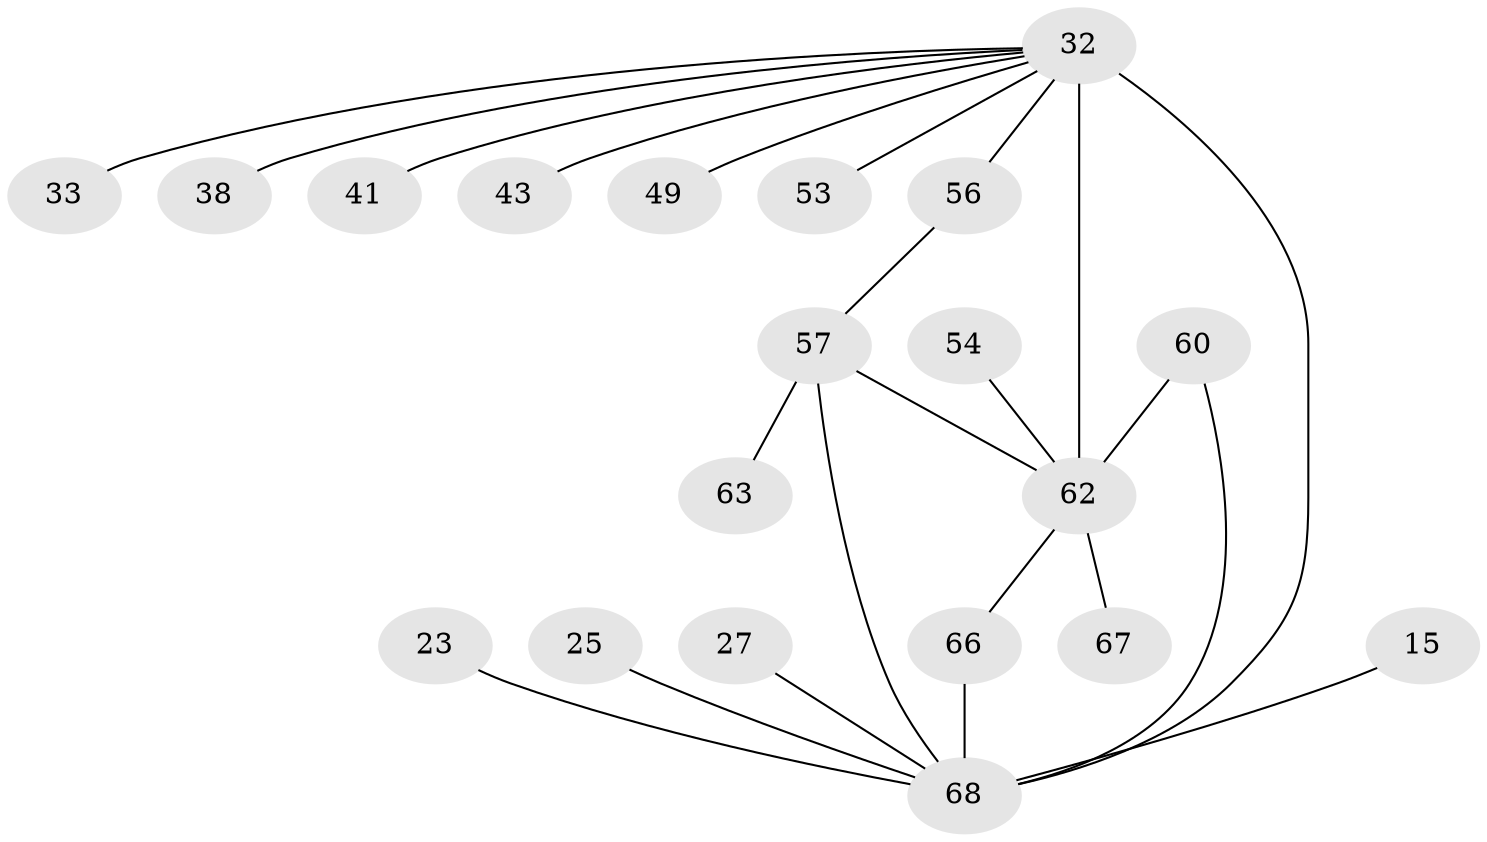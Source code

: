 // original degree distribution, {7: 0.029411764705882353, 6: 0.07352941176470588, 5: 0.029411764705882353, 9: 0.014705882352941176, 3: 0.08823529411764706, 8: 0.04411764705882353, 2: 0.19117647058823528, 4: 0.014705882352941176, 1: 0.5147058823529411}
// Generated by graph-tools (version 1.1) at 2025/57/03/04/25 21:57:44]
// undirected, 20 vertices, 23 edges
graph export_dot {
graph [start="1"]
  node [color=gray90,style=filled];
  15;
  23;
  25;
  27;
  32 [super="+5+12"];
  33;
  38;
  41;
  43;
  49;
  53 [super="+28+36"];
  54 [super="+51"];
  56 [super="+16+20+31"];
  57 [super="+8+50"];
  60 [super="+24+30"];
  62 [super="+29+26+40+6+21+35+37"];
  63 [super="+42"];
  66 [super="+65+3+22+44"];
  67 [super="+55"];
  68 [super="+14+45+46+48+52+58+61+64"];
  15 -- 68 [weight=2];
  23 -- 68;
  25 -- 68;
  27 -- 68;
  32 -- 68 [weight=4];
  32 -- 38;
  32 -- 43;
  32 -- 49;
  32 -- 62 [weight=6];
  32 -- 33;
  32 -- 41;
  32 -- 53;
  32 -- 56;
  54 -- 62;
  56 -- 57 [weight=2];
  57 -- 63;
  57 -- 68 [weight=3];
  57 -- 62;
  60 -- 62;
  60 -- 68;
  62 -- 67;
  62 -- 66;
  66 -- 68 [weight=3];
}
